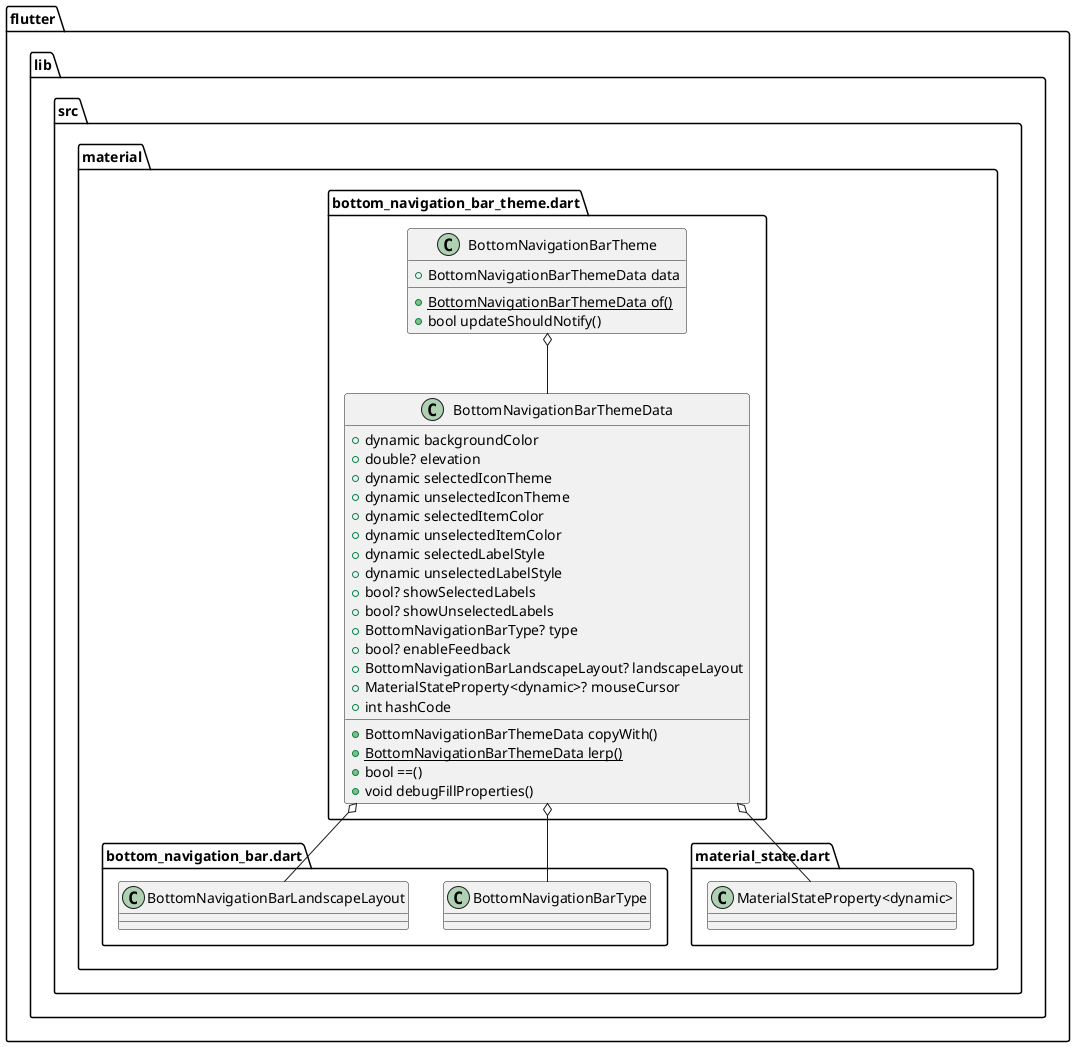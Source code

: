 @startuml
set namespaceSeparator ::

class "flutter::lib::src::material::bottom_navigation_bar_theme.dart::BottomNavigationBarThemeData" {
  +dynamic backgroundColor
  +double? elevation
  +dynamic selectedIconTheme
  +dynamic unselectedIconTheme
  +dynamic selectedItemColor
  +dynamic unselectedItemColor
  +dynamic selectedLabelStyle
  +dynamic unselectedLabelStyle
  +bool? showSelectedLabels
  +bool? showUnselectedLabels
  +BottomNavigationBarType? type
  +bool? enableFeedback
  +BottomNavigationBarLandscapeLayout? landscapeLayout
  +MaterialStateProperty<dynamic>? mouseCursor
  +int hashCode
  +BottomNavigationBarThemeData copyWith()
  {static} +BottomNavigationBarThemeData lerp()
  +bool ==()
  +void debugFillProperties()
}

"flutter::lib::src::material::bottom_navigation_bar_theme.dart::BottomNavigationBarThemeData" o-- "flutter::lib::src::material::bottom_navigation_bar.dart::BottomNavigationBarType"
"flutter::lib::src::material::bottom_navigation_bar_theme.dart::BottomNavigationBarThemeData" o-- "flutter::lib::src::material::bottom_navigation_bar.dart::BottomNavigationBarLandscapeLayout"
"flutter::lib::src::material::bottom_navigation_bar_theme.dart::BottomNavigationBarThemeData" o-- "flutter::lib::src::material::material_state.dart::MaterialStateProperty<dynamic>"

class "flutter::lib::src::material::bottom_navigation_bar_theme.dart::BottomNavigationBarTheme" {
  +BottomNavigationBarThemeData data
  {static} +BottomNavigationBarThemeData of()
  +bool updateShouldNotify()
}

"flutter::lib::src::material::bottom_navigation_bar_theme.dart::BottomNavigationBarTheme" o-- "flutter::lib::src::material::bottom_navigation_bar_theme.dart::BottomNavigationBarThemeData"


@enduml